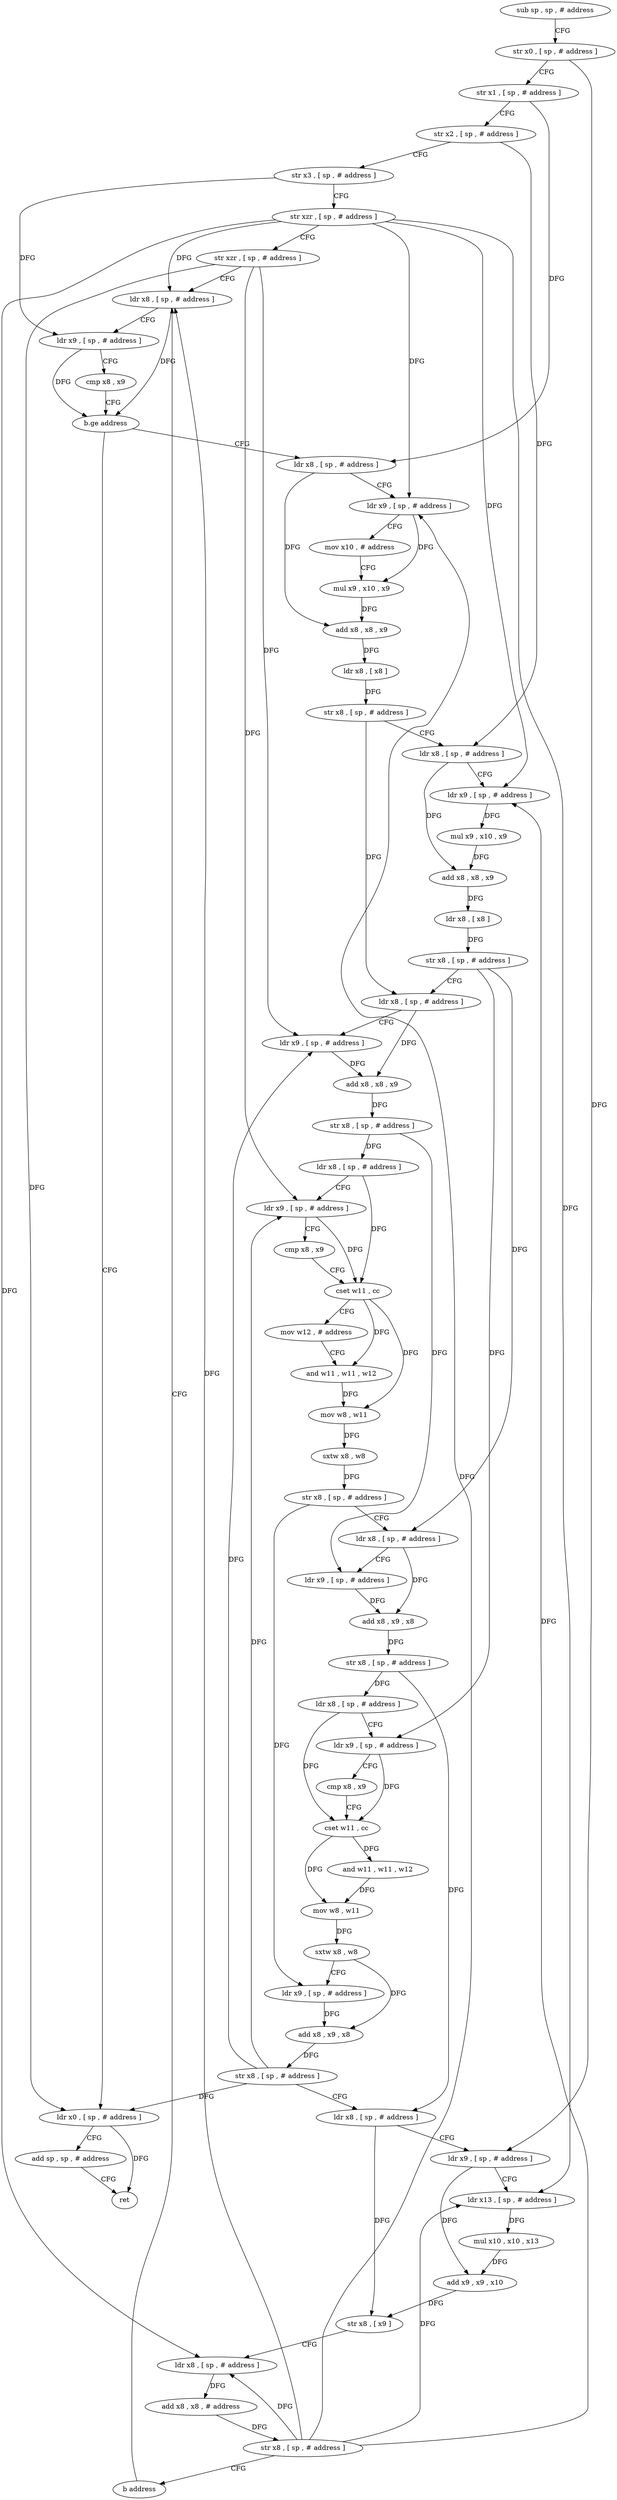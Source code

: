 digraph "func" {
"4234500" [label = "sub sp , sp , # address" ]
"4234504" [label = "str x0 , [ sp , # address ]" ]
"4234508" [label = "str x1 , [ sp , # address ]" ]
"4234512" [label = "str x2 , [ sp , # address ]" ]
"4234516" [label = "str x3 , [ sp , # address ]" ]
"4234520" [label = "str xzr , [ sp , # address ]" ]
"4234524" [label = "str xzr , [ sp , # address ]" ]
"4234528" [label = "ldr x8 , [ sp , # address ]" ]
"4234744" [label = "ldr x0 , [ sp , # address ]" ]
"4234748" [label = "add sp , sp , # address" ]
"4234752" [label = "ret" ]
"4234544" [label = "ldr x8 , [ sp , # address ]" ]
"4234548" [label = "ldr x9 , [ sp , # address ]" ]
"4234552" [label = "mov x10 , # address" ]
"4234556" [label = "mul x9 , x10 , x9" ]
"4234560" [label = "add x8 , x8 , x9" ]
"4234564" [label = "ldr x8 , [ x8 ]" ]
"4234568" [label = "str x8 , [ sp , # address ]" ]
"4234572" [label = "ldr x8 , [ sp , # address ]" ]
"4234576" [label = "ldr x9 , [ sp , # address ]" ]
"4234580" [label = "mul x9 , x10 , x9" ]
"4234584" [label = "add x8 , x8 , x9" ]
"4234588" [label = "ldr x8 , [ x8 ]" ]
"4234592" [label = "str x8 , [ sp , # address ]" ]
"4234596" [label = "ldr x8 , [ sp , # address ]" ]
"4234600" [label = "ldr x9 , [ sp , # address ]" ]
"4234604" [label = "add x8 , x8 , x9" ]
"4234608" [label = "str x8 , [ sp , # address ]" ]
"4234612" [label = "ldr x8 , [ sp , # address ]" ]
"4234616" [label = "ldr x9 , [ sp , # address ]" ]
"4234620" [label = "cmp x8 , x9" ]
"4234624" [label = "cset w11 , cc" ]
"4234628" [label = "mov w12 , # address" ]
"4234632" [label = "and w11 , w11 , w12" ]
"4234636" [label = "mov w8 , w11" ]
"4234640" [label = "sxtw x8 , w8" ]
"4234644" [label = "str x8 , [ sp , # address ]" ]
"4234648" [label = "ldr x8 , [ sp , # address ]" ]
"4234652" [label = "ldr x9 , [ sp , # address ]" ]
"4234656" [label = "add x8 , x9 , x8" ]
"4234660" [label = "str x8 , [ sp , # address ]" ]
"4234664" [label = "ldr x8 , [ sp , # address ]" ]
"4234668" [label = "ldr x9 , [ sp , # address ]" ]
"4234672" [label = "cmp x8 , x9" ]
"4234676" [label = "cset w11 , cc" ]
"4234680" [label = "and w11 , w11 , w12" ]
"4234684" [label = "mov w8 , w11" ]
"4234688" [label = "sxtw x8 , w8" ]
"4234692" [label = "ldr x9 , [ sp , # address ]" ]
"4234696" [label = "add x8 , x9 , x8" ]
"4234700" [label = "str x8 , [ sp , # address ]" ]
"4234704" [label = "ldr x8 , [ sp , # address ]" ]
"4234708" [label = "ldr x9 , [ sp , # address ]" ]
"4234712" [label = "ldr x13 , [ sp , # address ]" ]
"4234716" [label = "mul x10 , x10 , x13" ]
"4234720" [label = "add x9 , x9 , x10" ]
"4234724" [label = "str x8 , [ x9 ]" ]
"4234728" [label = "ldr x8 , [ sp , # address ]" ]
"4234732" [label = "add x8 , x8 , # address" ]
"4234736" [label = "str x8 , [ sp , # address ]" ]
"4234740" [label = "b address" ]
"4234532" [label = "ldr x9 , [ sp , # address ]" ]
"4234536" [label = "cmp x8 , x9" ]
"4234540" [label = "b.ge address" ]
"4234500" -> "4234504" [ label = "CFG" ]
"4234504" -> "4234508" [ label = "CFG" ]
"4234504" -> "4234708" [ label = "DFG" ]
"4234508" -> "4234512" [ label = "CFG" ]
"4234508" -> "4234544" [ label = "DFG" ]
"4234512" -> "4234516" [ label = "CFG" ]
"4234512" -> "4234572" [ label = "DFG" ]
"4234516" -> "4234520" [ label = "CFG" ]
"4234516" -> "4234532" [ label = "DFG" ]
"4234520" -> "4234524" [ label = "CFG" ]
"4234520" -> "4234528" [ label = "DFG" ]
"4234520" -> "4234548" [ label = "DFG" ]
"4234520" -> "4234576" [ label = "DFG" ]
"4234520" -> "4234712" [ label = "DFG" ]
"4234520" -> "4234728" [ label = "DFG" ]
"4234524" -> "4234528" [ label = "CFG" ]
"4234524" -> "4234744" [ label = "DFG" ]
"4234524" -> "4234600" [ label = "DFG" ]
"4234524" -> "4234616" [ label = "DFG" ]
"4234528" -> "4234532" [ label = "CFG" ]
"4234528" -> "4234540" [ label = "DFG" ]
"4234744" -> "4234748" [ label = "CFG" ]
"4234744" -> "4234752" [ label = "DFG" ]
"4234748" -> "4234752" [ label = "CFG" ]
"4234544" -> "4234548" [ label = "CFG" ]
"4234544" -> "4234560" [ label = "DFG" ]
"4234548" -> "4234552" [ label = "CFG" ]
"4234548" -> "4234556" [ label = "DFG" ]
"4234552" -> "4234556" [ label = "CFG" ]
"4234556" -> "4234560" [ label = "DFG" ]
"4234560" -> "4234564" [ label = "DFG" ]
"4234564" -> "4234568" [ label = "DFG" ]
"4234568" -> "4234572" [ label = "CFG" ]
"4234568" -> "4234596" [ label = "DFG" ]
"4234572" -> "4234576" [ label = "CFG" ]
"4234572" -> "4234584" [ label = "DFG" ]
"4234576" -> "4234580" [ label = "DFG" ]
"4234580" -> "4234584" [ label = "DFG" ]
"4234584" -> "4234588" [ label = "DFG" ]
"4234588" -> "4234592" [ label = "DFG" ]
"4234592" -> "4234596" [ label = "CFG" ]
"4234592" -> "4234648" [ label = "DFG" ]
"4234592" -> "4234668" [ label = "DFG" ]
"4234596" -> "4234600" [ label = "CFG" ]
"4234596" -> "4234604" [ label = "DFG" ]
"4234600" -> "4234604" [ label = "DFG" ]
"4234604" -> "4234608" [ label = "DFG" ]
"4234608" -> "4234612" [ label = "DFG" ]
"4234608" -> "4234652" [ label = "DFG" ]
"4234612" -> "4234616" [ label = "CFG" ]
"4234612" -> "4234624" [ label = "DFG" ]
"4234616" -> "4234620" [ label = "CFG" ]
"4234616" -> "4234624" [ label = "DFG" ]
"4234620" -> "4234624" [ label = "CFG" ]
"4234624" -> "4234628" [ label = "CFG" ]
"4234624" -> "4234632" [ label = "DFG" ]
"4234624" -> "4234636" [ label = "DFG" ]
"4234628" -> "4234632" [ label = "CFG" ]
"4234632" -> "4234636" [ label = "DFG" ]
"4234636" -> "4234640" [ label = "DFG" ]
"4234640" -> "4234644" [ label = "DFG" ]
"4234644" -> "4234648" [ label = "CFG" ]
"4234644" -> "4234692" [ label = "DFG" ]
"4234648" -> "4234652" [ label = "CFG" ]
"4234648" -> "4234656" [ label = "DFG" ]
"4234652" -> "4234656" [ label = "DFG" ]
"4234656" -> "4234660" [ label = "DFG" ]
"4234660" -> "4234664" [ label = "DFG" ]
"4234660" -> "4234704" [ label = "DFG" ]
"4234664" -> "4234668" [ label = "CFG" ]
"4234664" -> "4234676" [ label = "DFG" ]
"4234668" -> "4234672" [ label = "CFG" ]
"4234668" -> "4234676" [ label = "DFG" ]
"4234672" -> "4234676" [ label = "CFG" ]
"4234676" -> "4234680" [ label = "DFG" ]
"4234676" -> "4234684" [ label = "DFG" ]
"4234680" -> "4234684" [ label = "DFG" ]
"4234684" -> "4234688" [ label = "DFG" ]
"4234688" -> "4234692" [ label = "CFG" ]
"4234688" -> "4234696" [ label = "DFG" ]
"4234692" -> "4234696" [ label = "DFG" ]
"4234696" -> "4234700" [ label = "DFG" ]
"4234700" -> "4234704" [ label = "CFG" ]
"4234700" -> "4234744" [ label = "DFG" ]
"4234700" -> "4234600" [ label = "DFG" ]
"4234700" -> "4234616" [ label = "DFG" ]
"4234704" -> "4234708" [ label = "CFG" ]
"4234704" -> "4234724" [ label = "DFG" ]
"4234708" -> "4234712" [ label = "CFG" ]
"4234708" -> "4234720" [ label = "DFG" ]
"4234712" -> "4234716" [ label = "DFG" ]
"4234716" -> "4234720" [ label = "DFG" ]
"4234720" -> "4234724" [ label = "DFG" ]
"4234724" -> "4234728" [ label = "CFG" ]
"4234728" -> "4234732" [ label = "DFG" ]
"4234732" -> "4234736" [ label = "DFG" ]
"4234736" -> "4234740" [ label = "CFG" ]
"4234736" -> "4234528" [ label = "DFG" ]
"4234736" -> "4234548" [ label = "DFG" ]
"4234736" -> "4234576" [ label = "DFG" ]
"4234736" -> "4234712" [ label = "DFG" ]
"4234736" -> "4234728" [ label = "DFG" ]
"4234740" -> "4234528" [ label = "CFG" ]
"4234532" -> "4234536" [ label = "CFG" ]
"4234532" -> "4234540" [ label = "DFG" ]
"4234536" -> "4234540" [ label = "CFG" ]
"4234540" -> "4234744" [ label = "CFG" ]
"4234540" -> "4234544" [ label = "CFG" ]
}
